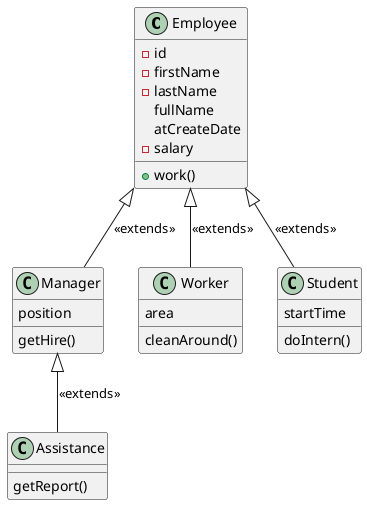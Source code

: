 @startuml inheritance

class Employee{
    -id
    -firstName
    -lastName
    fullName
    atCreateDate
    -salary
    +work()
}

class Worker
{
    area
    cleanAround()

}

class Student
{
    startTime
    doIntern()
}

class Manager{
    position
    getHire()
}

class Assistance
{
    getReport()
}

Worker -up-|> Employee : <<extends>>
Student -up-|> Employee : <<extends>>
Manager -up-|> Employee : <<extends>>
Assistance -up-|> Manager : <<extends>>

@enduml